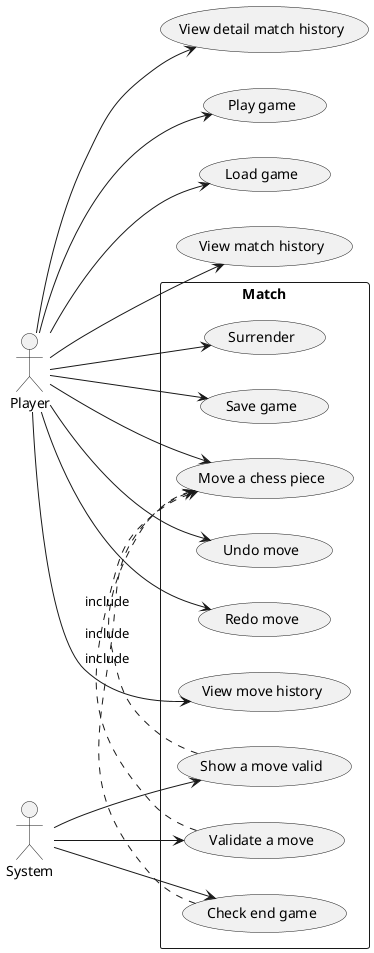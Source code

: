 @startuml "Use case"
left to right direction

actor Player

actor System

rectangle Match {
  
  usecase "Undo move" as undoMove
  usecase "Redo move" as redoMove
  usecase "View move history" as viewMoveHistory
  usecase "Check end game" as checkEndGame
  usecase "Validate a move" as validateAMove
  usecase "Show a move valid" as showAMoveValid
  usecase "Surrender" as surrender
  usecase "Save game" as saveGame
  usecase "Move a chess piece" as moveAChess

  Player --> undoMove
  Player --> redoMove
  Player --> viewMoveHistory
  System --> checkEndGame
  System --> validateAMove
  System --> showAMoveValid
  Player --> surrender
  Player --> saveGame
  Player --> moveAChess
  
  (validateAMove) .> (moveAChess) : include
  (checkEndGame) .> (moveAChess) : include
  (showAMoveValid) .> (moveAChess) : include
}

usecase "Play game" as playGame
usecase "Load game" as loadGame
usecase "View match history" as viewMatchHistory
usecase "View detail match history" as viewDetailMatchHistory

Player --> playGame
Player --> loadGame
Player --> viewMatchHistory
Player --> viewDetailMatchHistory

@enduml
